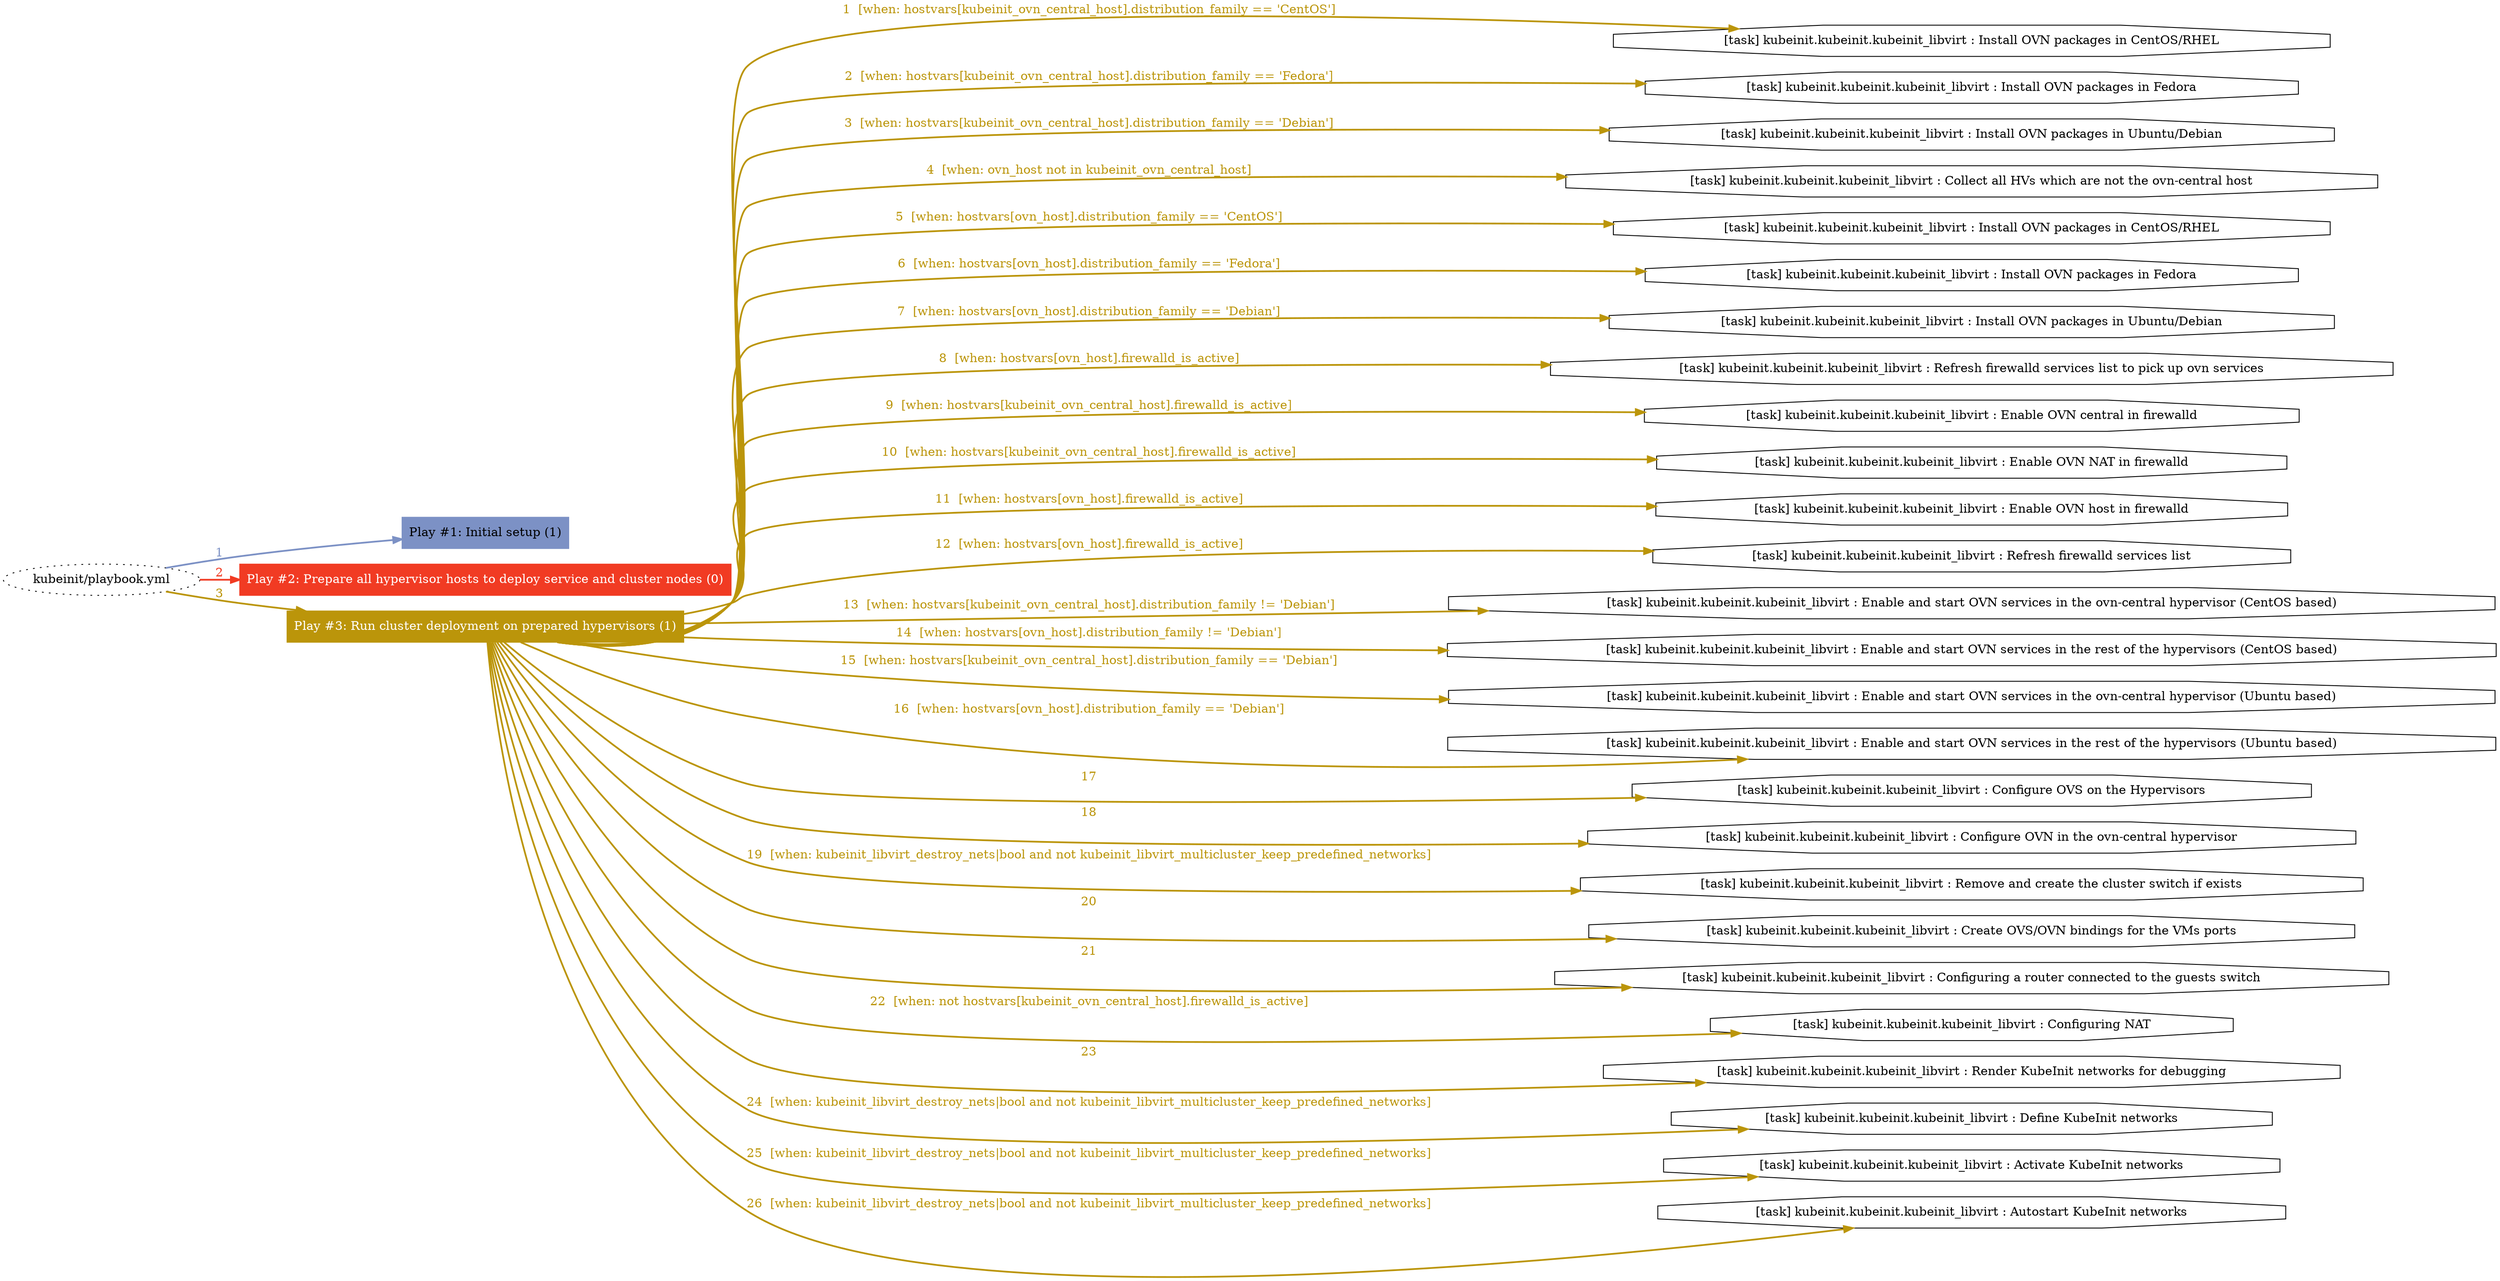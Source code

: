 digraph "kubeinit/playbook.yml "{
	graph [concentrate=true ordering=in rankdir=LR ratio=fill]
	edge [esep=5 sep=10]
	"kubeinit/playbook.yml" [id=root_node style=dotted]
	subgraph "Play #1: Initial setup (1) "{
		"Play #1: Initial setup (1)" [color="#7c91c5" fontcolor="#000000" id="play_09928f8e-aa23-4e67-a35d-4b783b084dfc" shape=box style=filled tooltip=localhost]
		"kubeinit/playbook.yml" -> "Play #1: Initial setup (1)" [label=1 color="#7c91c5" fontcolor="#7c91c5" id="edge_6bbce761-d6db-486c-9790-94a6507c9886" style=bold]
	}
	subgraph "Play #2: Prepare all hypervisor hosts to deploy service and cluster nodes (0) "{
		"Play #2: Prepare all hypervisor hosts to deploy service and cluster nodes (0)" [color="#f13b23" fontcolor="#ffffff" id="play_9356129f-f7a7-44ce-8837-0308786ac65e" shape=box style=filled tooltip=""]
		"kubeinit/playbook.yml" -> "Play #2: Prepare all hypervisor hosts to deploy service and cluster nodes (0)" [label=2 color="#f13b23" fontcolor="#f13b23" id="edge_1bda1334-e07b-4a23-9e92-bd654a37eaba" style=bold]
	}
	subgraph "Play #3: Run cluster deployment on prepared hypervisors (1) "{
		"Play #3: Run cluster deployment on prepared hypervisors (1)" [color="#bb950a" fontcolor="#ffffff" id="play_20eaf3b3-d5e8-446d-8d7b-27338b137d1e" shape=box style=filled tooltip=localhost]
		"kubeinit/playbook.yml" -> "Play #3: Run cluster deployment on prepared hypervisors (1)" [label=3 color="#bb950a" fontcolor="#bb950a" id="edge_b649aeff-7ed8-4b8a-9f22-1bf0e04fd86e" style=bold]
		"task_19cc6a0f-f0fc-44e2-a684-f0232ca72b00" [label="[task] kubeinit.kubeinit.kubeinit_libvirt : Install OVN packages in CentOS/RHEL" id="task_19cc6a0f-f0fc-44e2-a684-f0232ca72b00" shape=octagon tooltip="[task] kubeinit.kubeinit.kubeinit_libvirt : Install OVN packages in CentOS/RHEL"]
		"Play #3: Run cluster deployment on prepared hypervisors (1)" -> "task_19cc6a0f-f0fc-44e2-a684-f0232ca72b00" [label="1  [when: hostvars[kubeinit_ovn_central_host].distribution_family == 'CentOS']" color="#bb950a" fontcolor="#bb950a" id="edge_49f3816f-1ae4-47b1-996b-faceae7ffcdd" style=bold]
		"task_c6d55a0f-ff31-4500-9ce7-497286b6d1d1" [label="[task] kubeinit.kubeinit.kubeinit_libvirt : Install OVN packages in Fedora" id="task_c6d55a0f-ff31-4500-9ce7-497286b6d1d1" shape=octagon tooltip="[task] kubeinit.kubeinit.kubeinit_libvirt : Install OVN packages in Fedora"]
		"Play #3: Run cluster deployment on prepared hypervisors (1)" -> "task_c6d55a0f-ff31-4500-9ce7-497286b6d1d1" [label="2  [when: hostvars[kubeinit_ovn_central_host].distribution_family == 'Fedora']" color="#bb950a" fontcolor="#bb950a" id="edge_bb97fdf9-280e-4bba-ada2-977ce230f332" style=bold]
		"task_7e38ada9-473b-49db-ab6f-da96b6a55b3c" [label="[task] kubeinit.kubeinit.kubeinit_libvirt : Install OVN packages in Ubuntu/Debian" id="task_7e38ada9-473b-49db-ab6f-da96b6a55b3c" shape=octagon tooltip="[task] kubeinit.kubeinit.kubeinit_libvirt : Install OVN packages in Ubuntu/Debian"]
		"Play #3: Run cluster deployment on prepared hypervisors (1)" -> "task_7e38ada9-473b-49db-ab6f-da96b6a55b3c" [label="3  [when: hostvars[kubeinit_ovn_central_host].distribution_family == 'Debian']" color="#bb950a" fontcolor="#bb950a" id="edge_8e53999e-9e31-4754-ae3c-57c0f44b6aab" style=bold]
		"task_bc044dc1-abe8-45c6-b7b2-7552f31a56f0" [label="[task] kubeinit.kubeinit.kubeinit_libvirt : Collect all HVs which are not the ovn-central host" id="task_bc044dc1-abe8-45c6-b7b2-7552f31a56f0" shape=octagon tooltip="[task] kubeinit.kubeinit.kubeinit_libvirt : Collect all HVs which are not the ovn-central host"]
		"Play #3: Run cluster deployment on prepared hypervisors (1)" -> "task_bc044dc1-abe8-45c6-b7b2-7552f31a56f0" [label="4  [when: ovn_host not in kubeinit_ovn_central_host]" color="#bb950a" fontcolor="#bb950a" id="edge_0fef3bce-585b-4012-ba6a-c3498ece637a" style=bold]
		"task_8ffb0e14-1e98-4730-986d-30300407e7c7" [label="[task] kubeinit.kubeinit.kubeinit_libvirt : Install OVN packages in CentOS/RHEL" id="task_8ffb0e14-1e98-4730-986d-30300407e7c7" shape=octagon tooltip="[task] kubeinit.kubeinit.kubeinit_libvirt : Install OVN packages in CentOS/RHEL"]
		"Play #3: Run cluster deployment on prepared hypervisors (1)" -> "task_8ffb0e14-1e98-4730-986d-30300407e7c7" [label="5  [when: hostvars[ovn_host].distribution_family == 'CentOS']" color="#bb950a" fontcolor="#bb950a" id="edge_debca15c-bde6-4c9e-88d0-2102d0d5c9f4" style=bold]
		"task_05c1f81b-ee0e-457e-9904-2048c152a916" [label="[task] kubeinit.kubeinit.kubeinit_libvirt : Install OVN packages in Fedora" id="task_05c1f81b-ee0e-457e-9904-2048c152a916" shape=octagon tooltip="[task] kubeinit.kubeinit.kubeinit_libvirt : Install OVN packages in Fedora"]
		"Play #3: Run cluster deployment on prepared hypervisors (1)" -> "task_05c1f81b-ee0e-457e-9904-2048c152a916" [label="6  [when: hostvars[ovn_host].distribution_family == 'Fedora']" color="#bb950a" fontcolor="#bb950a" id="edge_8f6b6cb9-d313-4879-a211-0090dd94eeaa" style=bold]
		"task_18544c96-7def-4e6c-ac75-dc733801a6fb" [label="[task] kubeinit.kubeinit.kubeinit_libvirt : Install OVN packages in Ubuntu/Debian" id="task_18544c96-7def-4e6c-ac75-dc733801a6fb" shape=octagon tooltip="[task] kubeinit.kubeinit.kubeinit_libvirt : Install OVN packages in Ubuntu/Debian"]
		"Play #3: Run cluster deployment on prepared hypervisors (1)" -> "task_18544c96-7def-4e6c-ac75-dc733801a6fb" [label="7  [when: hostvars[ovn_host].distribution_family == 'Debian']" color="#bb950a" fontcolor="#bb950a" id="edge_9f375aa4-2189-491a-8d69-316956829c1d" style=bold]
		"task_26422fa8-a00a-4989-a8bb-320153001dd6" [label="[task] kubeinit.kubeinit.kubeinit_libvirt : Refresh firewalld services list to pick up ovn services" id="task_26422fa8-a00a-4989-a8bb-320153001dd6" shape=octagon tooltip="[task] kubeinit.kubeinit.kubeinit_libvirt : Refresh firewalld services list to pick up ovn services"]
		"Play #3: Run cluster deployment on prepared hypervisors (1)" -> "task_26422fa8-a00a-4989-a8bb-320153001dd6" [label="8  [when: hostvars[ovn_host].firewalld_is_active]" color="#bb950a" fontcolor="#bb950a" id="edge_98feb9bb-6755-4a91-b186-a0c330516d3b" style=bold]
		"task_19b0d7e0-b21a-48fd-81f6-45de985b1780" [label="[task] kubeinit.kubeinit.kubeinit_libvirt : Enable OVN central in firewalld" id="task_19b0d7e0-b21a-48fd-81f6-45de985b1780" shape=octagon tooltip="[task] kubeinit.kubeinit.kubeinit_libvirt : Enable OVN central in firewalld"]
		"Play #3: Run cluster deployment on prepared hypervisors (1)" -> "task_19b0d7e0-b21a-48fd-81f6-45de985b1780" [label="9  [when: hostvars[kubeinit_ovn_central_host].firewalld_is_active]" color="#bb950a" fontcolor="#bb950a" id="edge_ddbfa7f2-bf3a-47ed-9890-9156161c352d" style=bold]
		"task_8cfcd605-13a2-4f86-8f86-f2527327c86b" [label="[task] kubeinit.kubeinit.kubeinit_libvirt : Enable OVN NAT in firewalld" id="task_8cfcd605-13a2-4f86-8f86-f2527327c86b" shape=octagon tooltip="[task] kubeinit.kubeinit.kubeinit_libvirt : Enable OVN NAT in firewalld"]
		"Play #3: Run cluster deployment on prepared hypervisors (1)" -> "task_8cfcd605-13a2-4f86-8f86-f2527327c86b" [label="10  [when: hostvars[kubeinit_ovn_central_host].firewalld_is_active]" color="#bb950a" fontcolor="#bb950a" id="edge_ab83e04c-1075-40b0-a443-fe5f95072557" style=bold]
		"task_1fbe1f86-2f7a-4ac9-812c-ebab98be60ea" [label="[task] kubeinit.kubeinit.kubeinit_libvirt : Enable OVN host in firewalld" id="task_1fbe1f86-2f7a-4ac9-812c-ebab98be60ea" shape=octagon tooltip="[task] kubeinit.kubeinit.kubeinit_libvirt : Enable OVN host in firewalld"]
		"Play #3: Run cluster deployment on prepared hypervisors (1)" -> "task_1fbe1f86-2f7a-4ac9-812c-ebab98be60ea" [label="11  [when: hostvars[ovn_host].firewalld_is_active]" color="#bb950a" fontcolor="#bb950a" id="edge_5f623ca4-5d0a-4acf-95c5-f8c61066c7dd" style=bold]
		"task_5d18119f-7791-4621-b027-98974a50bd9a" [label="[task] kubeinit.kubeinit.kubeinit_libvirt : Refresh firewalld services list" id="task_5d18119f-7791-4621-b027-98974a50bd9a" shape=octagon tooltip="[task] kubeinit.kubeinit.kubeinit_libvirt : Refresh firewalld services list"]
		"Play #3: Run cluster deployment on prepared hypervisors (1)" -> "task_5d18119f-7791-4621-b027-98974a50bd9a" [label="12  [when: hostvars[ovn_host].firewalld_is_active]" color="#bb950a" fontcolor="#bb950a" id="edge_8ef2ac16-cd0e-427c-9787-79b97c1315d1" style=bold]
		"task_d24ea4b8-4ac0-4024-9fd7-0af64042bb2f" [label="[task] kubeinit.kubeinit.kubeinit_libvirt : Enable and start OVN services in the ovn-central hypervisor (CentOS based)" id="task_d24ea4b8-4ac0-4024-9fd7-0af64042bb2f" shape=octagon tooltip="[task] kubeinit.kubeinit.kubeinit_libvirt : Enable and start OVN services in the ovn-central hypervisor (CentOS based)"]
		"Play #3: Run cluster deployment on prepared hypervisors (1)" -> "task_d24ea4b8-4ac0-4024-9fd7-0af64042bb2f" [label="13  [when: hostvars[kubeinit_ovn_central_host].distribution_family != 'Debian']" color="#bb950a" fontcolor="#bb950a" id="edge_2dfb2bda-f013-4995-8155-013c79c0d503" style=bold]
		"task_2f42cbfd-4422-4eff-bb60-7a221f01af6a" [label="[task] kubeinit.kubeinit.kubeinit_libvirt : Enable and start OVN services in the rest of the hypervisors (CentOS based)" id="task_2f42cbfd-4422-4eff-bb60-7a221f01af6a" shape=octagon tooltip="[task] kubeinit.kubeinit.kubeinit_libvirt : Enable and start OVN services in the rest of the hypervisors (CentOS based)"]
		"Play #3: Run cluster deployment on prepared hypervisors (1)" -> "task_2f42cbfd-4422-4eff-bb60-7a221f01af6a" [label="14  [when: hostvars[ovn_host].distribution_family != 'Debian']" color="#bb950a" fontcolor="#bb950a" id="edge_06f1d717-1321-401a-a358-b5e0fe2aaa38" style=bold]
		"task_2a109837-0ac5-4859-90f3-343015a19c91" [label="[task] kubeinit.kubeinit.kubeinit_libvirt : Enable and start OVN services in the ovn-central hypervisor (Ubuntu based)" id="task_2a109837-0ac5-4859-90f3-343015a19c91" shape=octagon tooltip="[task] kubeinit.kubeinit.kubeinit_libvirt : Enable and start OVN services in the ovn-central hypervisor (Ubuntu based)"]
		"Play #3: Run cluster deployment on prepared hypervisors (1)" -> "task_2a109837-0ac5-4859-90f3-343015a19c91" [label="15  [when: hostvars[kubeinit_ovn_central_host].distribution_family == 'Debian']" color="#bb950a" fontcolor="#bb950a" id="edge_f2b5a603-35af-4f6e-9f51-71a5693e08e7" style=bold]
		"task_e0debc38-2abf-4e82-ad17-497503c645eb" [label="[task] kubeinit.kubeinit.kubeinit_libvirt : Enable and start OVN services in the rest of the hypervisors (Ubuntu based)" id="task_e0debc38-2abf-4e82-ad17-497503c645eb" shape=octagon tooltip="[task] kubeinit.kubeinit.kubeinit_libvirt : Enable and start OVN services in the rest of the hypervisors (Ubuntu based)"]
		"Play #3: Run cluster deployment on prepared hypervisors (1)" -> "task_e0debc38-2abf-4e82-ad17-497503c645eb" [label="16  [when: hostvars[ovn_host].distribution_family == 'Debian']" color="#bb950a" fontcolor="#bb950a" id="edge_be9008ae-db13-4f1f-91d1-aab98429e076" style=bold]
		"task_07d96451-1bf7-48f8-89e0-94d7b8d8d847" [label="[task] kubeinit.kubeinit.kubeinit_libvirt : Configure OVS on the Hypervisors" id="task_07d96451-1bf7-48f8-89e0-94d7b8d8d847" shape=octagon tooltip="[task] kubeinit.kubeinit.kubeinit_libvirt : Configure OVS on the Hypervisors"]
		"Play #3: Run cluster deployment on prepared hypervisors (1)" -> "task_07d96451-1bf7-48f8-89e0-94d7b8d8d847" [label=17 color="#bb950a" fontcolor="#bb950a" id="edge_fc99733d-e6ac-432b-9799-bd5a5fcabc38" style=bold]
		"task_973efe5f-5f5b-4d03-ad8c-fa579d7fcf73" [label="[task] kubeinit.kubeinit.kubeinit_libvirt : Configure OVN in the ovn-central hypervisor" id="task_973efe5f-5f5b-4d03-ad8c-fa579d7fcf73" shape=octagon tooltip="[task] kubeinit.kubeinit.kubeinit_libvirt : Configure OVN in the ovn-central hypervisor"]
		"Play #3: Run cluster deployment on prepared hypervisors (1)" -> "task_973efe5f-5f5b-4d03-ad8c-fa579d7fcf73" [label=18 color="#bb950a" fontcolor="#bb950a" id="edge_0473509d-2376-4e08-8ef8-87b01e21c541" style=bold]
		"task_699b019c-e60d-4cad-a79b-46b23cab4018" [label="[task] kubeinit.kubeinit.kubeinit_libvirt : Remove and create the cluster switch if exists" id="task_699b019c-e60d-4cad-a79b-46b23cab4018" shape=octagon tooltip="[task] kubeinit.kubeinit.kubeinit_libvirt : Remove and create the cluster switch if exists"]
		"Play #3: Run cluster deployment on prepared hypervisors (1)" -> "task_699b019c-e60d-4cad-a79b-46b23cab4018" [label="19  [when: kubeinit_libvirt_destroy_nets|bool and not kubeinit_libvirt_multicluster_keep_predefined_networks]" color="#bb950a" fontcolor="#bb950a" id="edge_78c7224f-12a5-4b5e-b7ff-77b1db72a9d8" style=bold]
		"task_518495ec-8a26-40aa-a637-a876ca6d7bfb" [label="[task] kubeinit.kubeinit.kubeinit_libvirt : Create OVS/OVN bindings for the VMs ports" id="task_518495ec-8a26-40aa-a637-a876ca6d7bfb" shape=octagon tooltip="[task] kubeinit.kubeinit.kubeinit_libvirt : Create OVS/OVN bindings for the VMs ports"]
		"Play #3: Run cluster deployment on prepared hypervisors (1)" -> "task_518495ec-8a26-40aa-a637-a876ca6d7bfb" [label=20 color="#bb950a" fontcolor="#bb950a" id="edge_ea99c0c0-eb11-4fa0-9882-1177d18569cb" style=bold]
		"task_f4188b09-7067-4523-a06c-18521ac52dc9" [label="[task] kubeinit.kubeinit.kubeinit_libvirt : Configuring a router connected to the guests switch" id="task_f4188b09-7067-4523-a06c-18521ac52dc9" shape=octagon tooltip="[task] kubeinit.kubeinit.kubeinit_libvirt : Configuring a router connected to the guests switch"]
		"Play #3: Run cluster deployment on prepared hypervisors (1)" -> "task_f4188b09-7067-4523-a06c-18521ac52dc9" [label=21 color="#bb950a" fontcolor="#bb950a" id="edge_21efa141-8ecb-4e8f-b55e-ef95f5847690" style=bold]
		"task_d9438d01-e1eb-46b0-92d6-1209ead010c7" [label="[task] kubeinit.kubeinit.kubeinit_libvirt : Configuring NAT" id="task_d9438d01-e1eb-46b0-92d6-1209ead010c7" shape=octagon tooltip="[task] kubeinit.kubeinit.kubeinit_libvirt : Configuring NAT"]
		"Play #3: Run cluster deployment on prepared hypervisors (1)" -> "task_d9438d01-e1eb-46b0-92d6-1209ead010c7" [label="22  [when: not hostvars[kubeinit_ovn_central_host].firewalld_is_active]" color="#bb950a" fontcolor="#bb950a" id="edge_f36cf2a5-3b92-4be1-81ba-2e1f48767cc9" style=bold]
		"task_3c74d71d-bae5-46cd-93be-b42d5cb6c7b9" [label="[task] kubeinit.kubeinit.kubeinit_libvirt : Render KubeInit networks for debugging" id="task_3c74d71d-bae5-46cd-93be-b42d5cb6c7b9" shape=octagon tooltip="[task] kubeinit.kubeinit.kubeinit_libvirt : Render KubeInit networks for debugging"]
		"Play #3: Run cluster deployment on prepared hypervisors (1)" -> "task_3c74d71d-bae5-46cd-93be-b42d5cb6c7b9" [label=23 color="#bb950a" fontcolor="#bb950a" id="edge_adfa0375-bf4f-41eb-9c69-831944c451f2" style=bold]
		"task_35956215-d7a6-4569-a25a-b73946bf460a" [label="[task] kubeinit.kubeinit.kubeinit_libvirt : Define KubeInit networks" id="task_35956215-d7a6-4569-a25a-b73946bf460a" shape=octagon tooltip="[task] kubeinit.kubeinit.kubeinit_libvirt : Define KubeInit networks"]
		"Play #3: Run cluster deployment on prepared hypervisors (1)" -> "task_35956215-d7a6-4569-a25a-b73946bf460a" [label="24  [when: kubeinit_libvirt_destroy_nets|bool and not kubeinit_libvirt_multicluster_keep_predefined_networks]" color="#bb950a" fontcolor="#bb950a" id="edge_578dbe3d-df58-4da0-8835-51a2d3a79ec9" style=bold]
		"task_a7023388-5969-4d9e-b85e-d5db11794c32" [label="[task] kubeinit.kubeinit.kubeinit_libvirt : Activate KubeInit networks" id="task_a7023388-5969-4d9e-b85e-d5db11794c32" shape=octagon tooltip="[task] kubeinit.kubeinit.kubeinit_libvirt : Activate KubeInit networks"]
		"Play #3: Run cluster deployment on prepared hypervisors (1)" -> "task_a7023388-5969-4d9e-b85e-d5db11794c32" [label="25  [when: kubeinit_libvirt_destroy_nets|bool and not kubeinit_libvirt_multicluster_keep_predefined_networks]" color="#bb950a" fontcolor="#bb950a" id="edge_50bbab0a-3e84-43b8-8c10-4dae284ccba1" style=bold]
		"task_aaa5de06-f14d-4d3c-a561-83f1fe24e930" [label="[task] kubeinit.kubeinit.kubeinit_libvirt : Autostart KubeInit networks" id="task_aaa5de06-f14d-4d3c-a561-83f1fe24e930" shape=octagon tooltip="[task] kubeinit.kubeinit.kubeinit_libvirt : Autostart KubeInit networks"]
		"Play #3: Run cluster deployment on prepared hypervisors (1)" -> "task_aaa5de06-f14d-4d3c-a561-83f1fe24e930" [label="26  [when: kubeinit_libvirt_destroy_nets|bool and not kubeinit_libvirt_multicluster_keep_predefined_networks]" color="#bb950a" fontcolor="#bb950a" id="edge_136f05bd-0f69-452c-b706-ac61cbfb072c" style=bold]
	}
}
